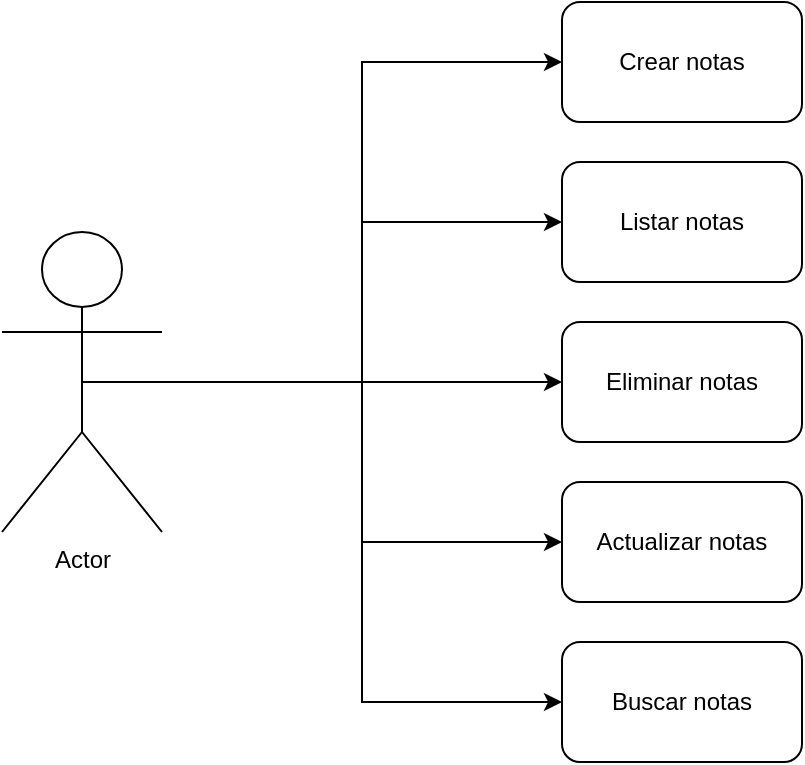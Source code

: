 <mxfile version="24.3.1" type="github">
  <diagram name="Página-1" id="VM85HZ3w2gbJlVJLmHlH">
    <mxGraphModel dx="1434" dy="734" grid="1" gridSize="10" guides="1" tooltips="1" connect="1" arrows="1" fold="1" page="1" pageScale="1" pageWidth="827" pageHeight="1169" math="0" shadow="0">
      <root>
        <mxCell id="0" />
        <mxCell id="1" parent="0" />
        <mxCell id="Z9vQDlJHCYr1ekEimAw_-5" style="edgeStyle=orthogonalEdgeStyle;rounded=0;orthogonalLoop=1;jettySize=auto;html=1;exitX=0.5;exitY=0.5;exitDx=0;exitDy=0;exitPerimeter=0;entryX=0;entryY=0.5;entryDx=0;entryDy=0;" edge="1" parent="1" source="Z9vQDlJHCYr1ekEimAw_-1" target="Z9vQDlJHCYr1ekEimAw_-4">
          <mxGeometry relative="1" as="geometry" />
        </mxCell>
        <mxCell id="Z9vQDlJHCYr1ekEimAw_-10" style="edgeStyle=orthogonalEdgeStyle;rounded=0;orthogonalLoop=1;jettySize=auto;html=1;exitX=0.5;exitY=0.5;exitDx=0;exitDy=0;exitPerimeter=0;entryX=0;entryY=0.5;entryDx=0;entryDy=0;" edge="1" parent="1" source="Z9vQDlJHCYr1ekEimAw_-1" target="Z9vQDlJHCYr1ekEimAw_-6">
          <mxGeometry relative="1" as="geometry" />
        </mxCell>
        <mxCell id="Z9vQDlJHCYr1ekEimAw_-11" style="edgeStyle=orthogonalEdgeStyle;rounded=0;orthogonalLoop=1;jettySize=auto;html=1;exitX=0.5;exitY=0.5;exitDx=0;exitDy=0;exitPerimeter=0;entryX=0;entryY=0.5;entryDx=0;entryDy=0;" edge="1" parent="1" source="Z9vQDlJHCYr1ekEimAw_-1" target="Z9vQDlJHCYr1ekEimAw_-7">
          <mxGeometry relative="1" as="geometry" />
        </mxCell>
        <mxCell id="Z9vQDlJHCYr1ekEimAw_-12" style="edgeStyle=orthogonalEdgeStyle;rounded=0;orthogonalLoop=1;jettySize=auto;html=1;exitX=0.5;exitY=0.5;exitDx=0;exitDy=0;exitPerimeter=0;entryX=0;entryY=0.5;entryDx=0;entryDy=0;" edge="1" parent="1" source="Z9vQDlJHCYr1ekEimAw_-1" target="Z9vQDlJHCYr1ekEimAw_-8">
          <mxGeometry relative="1" as="geometry" />
        </mxCell>
        <mxCell id="Z9vQDlJHCYr1ekEimAw_-13" style="edgeStyle=orthogonalEdgeStyle;rounded=0;orthogonalLoop=1;jettySize=auto;html=1;exitX=0.5;exitY=0.5;exitDx=0;exitDy=0;exitPerimeter=0;entryX=0;entryY=0.5;entryDx=0;entryDy=0;" edge="1" parent="1" source="Z9vQDlJHCYr1ekEimAw_-1" target="Z9vQDlJHCYr1ekEimAw_-9">
          <mxGeometry relative="1" as="geometry" />
        </mxCell>
        <mxCell id="Z9vQDlJHCYr1ekEimAw_-1" value="Actor" style="shape=umlActor;verticalLabelPosition=bottom;verticalAlign=top;html=1;outlineConnect=0;" vertex="1" parent="1">
          <mxGeometry x="110" y="235" width="80" height="150" as="geometry" />
        </mxCell>
        <mxCell id="Z9vQDlJHCYr1ekEimAw_-4" value="Crear notas" style="rounded=1;whiteSpace=wrap;html=1;" vertex="1" parent="1">
          <mxGeometry x="390" y="120" width="120" height="60" as="geometry" />
        </mxCell>
        <mxCell id="Z9vQDlJHCYr1ekEimAw_-6" value="Listar notas" style="rounded=1;whiteSpace=wrap;html=1;" vertex="1" parent="1">
          <mxGeometry x="390" y="200" width="120" height="60" as="geometry" />
        </mxCell>
        <mxCell id="Z9vQDlJHCYr1ekEimAw_-7" value="Eliminar notas" style="rounded=1;whiteSpace=wrap;html=1;" vertex="1" parent="1">
          <mxGeometry x="390" y="280" width="120" height="60" as="geometry" />
        </mxCell>
        <mxCell id="Z9vQDlJHCYr1ekEimAw_-8" value="Actualizar notas" style="rounded=1;whiteSpace=wrap;html=1;" vertex="1" parent="1">
          <mxGeometry x="390" y="360" width="120" height="60" as="geometry" />
        </mxCell>
        <mxCell id="Z9vQDlJHCYr1ekEimAw_-9" value="Buscar notas" style="rounded=1;whiteSpace=wrap;html=1;" vertex="1" parent="1">
          <mxGeometry x="390" y="440" width="120" height="60" as="geometry" />
        </mxCell>
      </root>
    </mxGraphModel>
  </diagram>
</mxfile>
